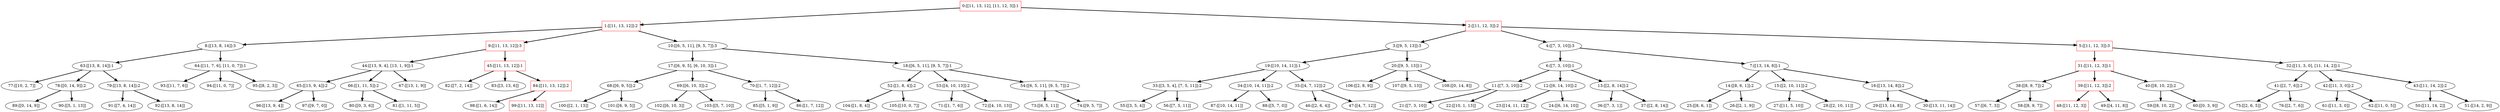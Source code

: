 digraph tree {
    "0:[[11, 13, 12], [11, 12, 3]]:1" [color=red shape=box];
    "1:[[11, 13, 12]]:2" [color=red shape=box];
    "8:[[13, 8, 14]]:3";
    "63:[[13, 8, 14]]:1";
    "77:[[10, 2, 7]]";
    "78:[[0, 14, 9]]:2";
    "89:[[0, 14, 9]]";
    "90:[[5, 1, 13]]";
    "79:[[13, 8, 14]]:2";
    "91:[[7, 4, 14]]";
    "92:[[13, 8, 14]]";
    "64:[[11, 7, 6], [11, 0, 7]]:1";
    "93:[[11, 7, 6]]";
    "94:[[11, 0, 7]]";
    "95:[[8, 2, 3]]";
    "9:[[11, 13, 12]]:3" [color=red shape=box];
    "44:[[13, 9, 4], [13, 1, 9]]:1";
    "65:[[13, 9, 4]]:2";
    "96:[[13, 9, 4]]";
    "97:[[9, 7, 0]]";
    "66:[[1, 11, 5]]:2";
    "80:[[0, 3, 6]]";
    "81:[[1, 11, 5]]";
    "67:[[13, 1, 9]]";
    "45:[[11, 13, 12]]:1" [color=red shape=box];
    "82:[[7, 2, 14]]";
    "83:[[3, 13, 6]]";
    "84:[[11, 13, 12]]:2" [color=red shape=box];
    "98:[[1, 6, 14]]";
    "99:[[11, 13, 12]]" [color=red shape=box];
    "10:[[6, 5, 11], [9, 5, 7]]:3";
    "17:[[6, 9, 5], [6, 10, 3]]:1";
    "68:[[6, 9, 5]]:2";
    "100:[[2, 1, 13]]";
    "101:[[6, 9, 5]]";
    "69:[[6, 10, 3]]:2";
    "102:[[6, 10, 3]]";
    "103:[[5, 7, 10]]";
    "70:[[1, 7, 12]]:2";
    "85:[[5, 1, 9]]";
    "86:[[1, 7, 12]]";
    "18:[[6, 5, 11], [9, 5, 7]]:1";
    "52:[[1, 8, 4]]:2";
    "104:[[1, 8, 4]]";
    "105:[[10, 0, 7]]";
    "53:[[4, 10, 13]]:2";
    "71:[[1, 7, 6]]";
    "72:[[4, 10, 13]]";
    "54:[[6, 5, 11], [9, 5, 7]]:2";
    "73:[[6, 5, 11]]";
    "74:[[9, 5, 7]]";
    "2:[[11, 12, 3]]:2" [color=red shape=box];
    "3:[[9, 5, 13]]:3";
    "19:[[10, 14, 11]]:1";
    "33:[[3, 5, 4], [7, 5, 11]]:2";
    "55:[[3, 5, 4]]";
    "56:[[7, 5, 11]]";
    "34:[[10, 14, 11]]:2";
    "87:[[10, 14, 11]]";
    "88:[[5, 7, 0]]";
    "35:[[4, 7, 12]]:2";
    "46:[[2, 6, 4]]";
    "47:[[4, 7, 12]]";
    "20:[[9, 5, 13]]:1";
    "106:[[2, 8, 9]]";
    "107:[[9, 5, 13]]";
    "108:[[0, 14, 8]]";
    "4:[[7, 3, 10]]:3";
    "6:[[7, 3, 10]]:1";
    "11:[[7, 3, 10]]:2";
    "21:[[7, 3, 10]]";
    "22:[[10, 1, 13]]";
    "12:[[6, 14, 10]]:2";
    "23:[[14, 11, 12]]";
    "24:[[6, 14, 10]]";
    "13:[[2, 8, 14]]:2";
    "36:[[7, 3, 1]]";
    "37:[[2, 8, 14]]";
    "7:[[13, 14, 8]]:1";
    "14:[[8, 6, 1]]:2";
    "25:[[8, 6, 1]]";
    "26:[[2, 1, 9]]";
    "15:[[2, 10, 11]]:2";
    "27:[[11, 5, 10]]";
    "28:[[2, 10, 11]]";
    "16:[[13, 14, 8]]:2";
    "29:[[13, 14, 8]]";
    "30:[[13, 11, 14]]";
    "5:[[11, 12, 3]]:3" [color=red shape=box];
    "31:[[11, 12, 3]]:1" [color=red shape=box];
    "38:[[8, 9, 7]]:2";
    "57:[[6, 7, 3]]";
    "58:[[8, 9, 7]]";
    "39:[[11, 12, 3]]:2" [color=red shape=box];
    "48:[[11, 12, 3]]" [color=red shape=box];
    "49:[[4, 11, 8]]";
    "40:[[8, 10, 2]]:2";
    "59:[[8, 10, 2]]";
    "60:[[0, 3, 9]]";
    "32:[[11, 3, 0], [11, 14, 2]]:1";
    "41:[[2, 7, 6]]:2";
    "75:[[2, 6, 5]]";
    "76:[[2, 7, 6]]";
    "42:[[11, 3, 0]]:2";
    "61:[[11, 3, 0]]";
    "62:[[11, 0, 5]]";
    "43:[[11, 14, 2]]:2";
    "50:[[11, 14, 2]]";
    "51:[[14, 2, 9]]";
    "0:[[11, 13, 12], [11, 12, 3]]:1" -> "1:[[11, 13, 12]]:2" [style=bold];
    "0:[[11, 13, 12], [11, 12, 3]]:1" -> "2:[[11, 12, 3]]:2" [style=bold];
    "1:[[11, 13, 12]]:2" -> "8:[[13, 8, 14]]:3" [style=bold];
    "1:[[11, 13, 12]]:2" -> "9:[[11, 13, 12]]:3" [style=bold];
    "1:[[11, 13, 12]]:2" -> "10:[[6, 5, 11], [9, 5, 7]]:3" [style=bold];
    "8:[[13, 8, 14]]:3" -> "63:[[13, 8, 14]]:1" [style=bold];
    "8:[[13, 8, 14]]:3" -> "64:[[11, 7, 6], [11, 0, 7]]:1" [style=bold];
    "63:[[13, 8, 14]]:1" -> "77:[[10, 2, 7]]" [style=bold];
    "63:[[13, 8, 14]]:1" -> "78:[[0, 14, 9]]:2" [style=bold];
    "63:[[13, 8, 14]]:1" -> "79:[[13, 8, 14]]:2" [style=bold];
    "78:[[0, 14, 9]]:2" -> "89:[[0, 14, 9]]" [style=bold];
    "78:[[0, 14, 9]]:2" -> "90:[[5, 1, 13]]" [style=bold];
    "79:[[13, 8, 14]]:2" -> "91:[[7, 4, 14]]" [style=bold];
    "79:[[13, 8, 14]]:2" -> "92:[[13, 8, 14]]" [style=bold];
    "64:[[11, 7, 6], [11, 0, 7]]:1" -> "93:[[11, 7, 6]]" [style=bold];
    "64:[[11, 7, 6], [11, 0, 7]]:1" -> "94:[[11, 0, 7]]" [style=bold];
    "64:[[11, 7, 6], [11, 0, 7]]:1" -> "95:[[8, 2, 3]]" [style=bold];
    "9:[[11, 13, 12]]:3" -> "44:[[13, 9, 4], [13, 1, 9]]:1" [style=bold];
    "9:[[11, 13, 12]]:3" -> "45:[[11, 13, 12]]:1" [style=bold];
    "44:[[13, 9, 4], [13, 1, 9]]:1" -> "65:[[13, 9, 4]]:2" [style=bold];
    "44:[[13, 9, 4], [13, 1, 9]]:1" -> "66:[[1, 11, 5]]:2" [style=bold];
    "44:[[13, 9, 4], [13, 1, 9]]:1" -> "67:[[13, 1, 9]]" [style=bold];
    "65:[[13, 9, 4]]:2" -> "96:[[13, 9, 4]]" [style=bold];
    "65:[[13, 9, 4]]:2" -> "97:[[9, 7, 0]]" [style=bold];
    "66:[[1, 11, 5]]:2" -> "80:[[0, 3, 6]]" [style=bold];
    "66:[[1, 11, 5]]:2" -> "81:[[1, 11, 5]]" [style=bold];
    "45:[[11, 13, 12]]:1" -> "82:[[7, 2, 14]]" [style=bold];
    "45:[[11, 13, 12]]:1" -> "83:[[3, 13, 6]]" [style=bold];
    "45:[[11, 13, 12]]:1" -> "84:[[11, 13, 12]]:2" [style=bold];
    "84:[[11, 13, 12]]:2" -> "98:[[1, 6, 14]]" [style=bold];
    "84:[[11, 13, 12]]:2" -> "99:[[11, 13, 12]]" [style=bold];
    "10:[[6, 5, 11], [9, 5, 7]]:3" -> "17:[[6, 9, 5], [6, 10, 3]]:1" [style=bold];
    "10:[[6, 5, 11], [9, 5, 7]]:3" -> "18:[[6, 5, 11], [9, 5, 7]]:1" [style=bold];
    "17:[[6, 9, 5], [6, 10, 3]]:1" -> "68:[[6, 9, 5]]:2" [style=bold];
    "17:[[6, 9, 5], [6, 10, 3]]:1" -> "69:[[6, 10, 3]]:2" [style=bold];
    "17:[[6, 9, 5], [6, 10, 3]]:1" -> "70:[[1, 7, 12]]:2" [style=bold];
    "68:[[6, 9, 5]]:2" -> "100:[[2, 1, 13]]" [style=bold];
    "68:[[6, 9, 5]]:2" -> "101:[[6, 9, 5]]" [style=bold];
    "69:[[6, 10, 3]]:2" -> "102:[[6, 10, 3]]" [style=bold];
    "69:[[6, 10, 3]]:2" -> "103:[[5, 7, 10]]" [style=bold];
    "70:[[1, 7, 12]]:2" -> "85:[[5, 1, 9]]" [style=bold];
    "70:[[1, 7, 12]]:2" -> "86:[[1, 7, 12]]" [style=bold];
    "18:[[6, 5, 11], [9, 5, 7]]:1" -> "52:[[1, 8, 4]]:2" [style=bold];
    "18:[[6, 5, 11], [9, 5, 7]]:1" -> "53:[[4, 10, 13]]:2" [style=bold];
    "18:[[6, 5, 11], [9, 5, 7]]:1" -> "54:[[6, 5, 11], [9, 5, 7]]:2" [style=bold];
    "52:[[1, 8, 4]]:2" -> "104:[[1, 8, 4]]" [style=bold];
    "52:[[1, 8, 4]]:2" -> "105:[[10, 0, 7]]" [style=bold];
    "53:[[4, 10, 13]]:2" -> "71:[[1, 7, 6]]" [style=bold];
    "53:[[4, 10, 13]]:2" -> "72:[[4, 10, 13]]" [style=bold];
    "54:[[6, 5, 11], [9, 5, 7]]:2" -> "73:[[6, 5, 11]]" [style=bold];
    "54:[[6, 5, 11], [9, 5, 7]]:2" -> "74:[[9, 5, 7]]" [style=bold];
    "2:[[11, 12, 3]]:2" -> "3:[[9, 5, 13]]:3" [style=bold];
    "2:[[11, 12, 3]]:2" -> "4:[[7, 3, 10]]:3" [style=bold];
    "2:[[11, 12, 3]]:2" -> "5:[[11, 12, 3]]:3" [style=bold];
    "3:[[9, 5, 13]]:3" -> "19:[[10, 14, 11]]:1" [style=bold];
    "3:[[9, 5, 13]]:3" -> "20:[[9, 5, 13]]:1" [style=bold];
    "19:[[10, 14, 11]]:1" -> "33:[[3, 5, 4], [7, 5, 11]]:2" [style=bold];
    "19:[[10, 14, 11]]:1" -> "34:[[10, 14, 11]]:2" [style=bold];
    "19:[[10, 14, 11]]:1" -> "35:[[4, 7, 12]]:2" [style=bold];
    "33:[[3, 5, 4], [7, 5, 11]]:2" -> "55:[[3, 5, 4]]" [style=bold];
    "33:[[3, 5, 4], [7, 5, 11]]:2" -> "56:[[7, 5, 11]]" [style=bold];
    "34:[[10, 14, 11]]:2" -> "87:[[10, 14, 11]]" [style=bold];
    "34:[[10, 14, 11]]:2" -> "88:[[5, 7, 0]]" [style=bold];
    "35:[[4, 7, 12]]:2" -> "46:[[2, 6, 4]]" [style=bold];
    "35:[[4, 7, 12]]:2" -> "47:[[4, 7, 12]]" [style=bold];
    "20:[[9, 5, 13]]:1" -> "106:[[2, 8, 9]]" [style=bold];
    "20:[[9, 5, 13]]:1" -> "107:[[9, 5, 13]]" [style=bold];
    "20:[[9, 5, 13]]:1" -> "108:[[0, 14, 8]]" [style=bold];
    "4:[[7, 3, 10]]:3" -> "6:[[7, 3, 10]]:1" [style=bold];
    "4:[[7, 3, 10]]:3" -> "7:[[13, 14, 8]]:1" [style=bold];
    "6:[[7, 3, 10]]:1" -> "11:[[7, 3, 10]]:2" [style=bold];
    "6:[[7, 3, 10]]:1" -> "12:[[6, 14, 10]]:2" [style=bold];
    "6:[[7, 3, 10]]:1" -> "13:[[2, 8, 14]]:2" [style=bold];
    "11:[[7, 3, 10]]:2" -> "21:[[7, 3, 10]]" [style=bold];
    "11:[[7, 3, 10]]:2" -> "22:[[10, 1, 13]]" [style=bold];
    "12:[[6, 14, 10]]:2" -> "23:[[14, 11, 12]]" [style=bold];
    "12:[[6, 14, 10]]:2" -> "24:[[6, 14, 10]]" [style=bold];
    "13:[[2, 8, 14]]:2" -> "36:[[7, 3, 1]]" [style=bold];
    "13:[[2, 8, 14]]:2" -> "37:[[2, 8, 14]]" [style=bold];
    "7:[[13, 14, 8]]:1" -> "14:[[8, 6, 1]]:2" [style=bold];
    "7:[[13, 14, 8]]:1" -> "15:[[2, 10, 11]]:2" [style=bold];
    "7:[[13, 14, 8]]:1" -> "16:[[13, 14, 8]]:2" [style=bold];
    "14:[[8, 6, 1]]:2" -> "25:[[8, 6, 1]]" [style=bold];
    "14:[[8, 6, 1]]:2" -> "26:[[2, 1, 9]]" [style=bold];
    "15:[[2, 10, 11]]:2" -> "27:[[11, 5, 10]]" [style=bold];
    "15:[[2, 10, 11]]:2" -> "28:[[2, 10, 11]]" [style=bold];
    "16:[[13, 14, 8]]:2" -> "29:[[13, 14, 8]]" [style=bold];
    "16:[[13, 14, 8]]:2" -> "30:[[13, 11, 14]]" [style=bold];
    "5:[[11, 12, 3]]:3" -> "31:[[11, 12, 3]]:1" [style=bold];
    "5:[[11, 12, 3]]:3" -> "32:[[11, 3, 0], [11, 14, 2]]:1" [style=bold];
    "31:[[11, 12, 3]]:1" -> "38:[[8, 9, 7]]:2" [style=bold];
    "31:[[11, 12, 3]]:1" -> "39:[[11, 12, 3]]:2" [style=bold];
    "31:[[11, 12, 3]]:1" -> "40:[[8, 10, 2]]:2" [style=bold];
    "38:[[8, 9, 7]]:2" -> "57:[[6, 7, 3]]" [style=bold];
    "38:[[8, 9, 7]]:2" -> "58:[[8, 9, 7]]" [style=bold];
    "39:[[11, 12, 3]]:2" -> "48:[[11, 12, 3]]" [style=bold];
    "39:[[11, 12, 3]]:2" -> "49:[[4, 11, 8]]" [style=bold];
    "40:[[8, 10, 2]]:2" -> "59:[[8, 10, 2]]" [style=bold];
    "40:[[8, 10, 2]]:2" -> "60:[[0, 3, 9]]" [style=bold];
    "32:[[11, 3, 0], [11, 14, 2]]:1" -> "41:[[2, 7, 6]]:2" [style=bold];
    "32:[[11, 3, 0], [11, 14, 2]]:1" -> "42:[[11, 3, 0]]:2" [style=bold];
    "32:[[11, 3, 0], [11, 14, 2]]:1" -> "43:[[11, 14, 2]]:2" [style=bold];
    "41:[[2, 7, 6]]:2" -> "75:[[2, 6, 5]]" [style=bold];
    "41:[[2, 7, 6]]:2" -> "76:[[2, 7, 6]]" [style=bold];
    "42:[[11, 3, 0]]:2" -> "61:[[11, 3, 0]]" [style=bold];
    "42:[[11, 3, 0]]:2" -> "62:[[11, 0, 5]]" [style=bold];
    "43:[[11, 14, 2]]:2" -> "50:[[11, 14, 2]]" [style=bold];
    "43:[[11, 14, 2]]:2" -> "51:[[14, 2, 9]]" [style=bold];
}
